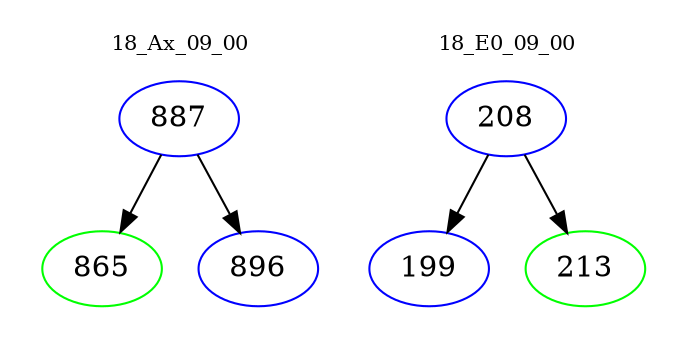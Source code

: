 digraph{
subgraph cluster_0 {
color = white
label = "18_Ax_09_00";
fontsize=10;
T0_887 [label="887", color="blue"]
T0_887 -> T0_865 [color="black"]
T0_865 [label="865", color="green"]
T0_887 -> T0_896 [color="black"]
T0_896 [label="896", color="blue"]
}
subgraph cluster_1 {
color = white
label = "18_E0_09_00";
fontsize=10;
T1_208 [label="208", color="blue"]
T1_208 -> T1_199 [color="black"]
T1_199 [label="199", color="blue"]
T1_208 -> T1_213 [color="black"]
T1_213 [label="213", color="green"]
}
}
